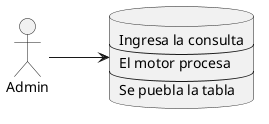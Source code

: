 @startuml
left to right direction

actor Admin
database database [
Ingresa la consulta
----
El motor procesa
----
Se puebla la tabla 
]

Admin --> database


@enduml